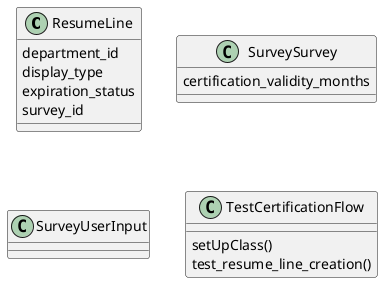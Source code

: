 @startuml classes_hr_skills_survey
set namespaceSeparator none
class "ResumeLine" as odoo_src.odoo.addons.hr_skills_survey.models.hr_resume_line.ResumeLine {
  department_id
  display_type
  expiration_status
  survey_id
}
class "SurveySurvey" as odoo_src.odoo.addons.hr_skills_survey.models.survey_survey.SurveySurvey {
  certification_validity_months
}
class "SurveyUserInput" as odoo_src.odoo.addons.hr_skills_survey.models.survey_user.SurveyUserInput {
}
class "TestCertificationFlow" as odoo_src.odoo.addons.hr_skills_survey.tests.test_certification_flow.TestCertificationFlow {
  setUpClass()
  test_resume_line_creation()
}
@enduml
